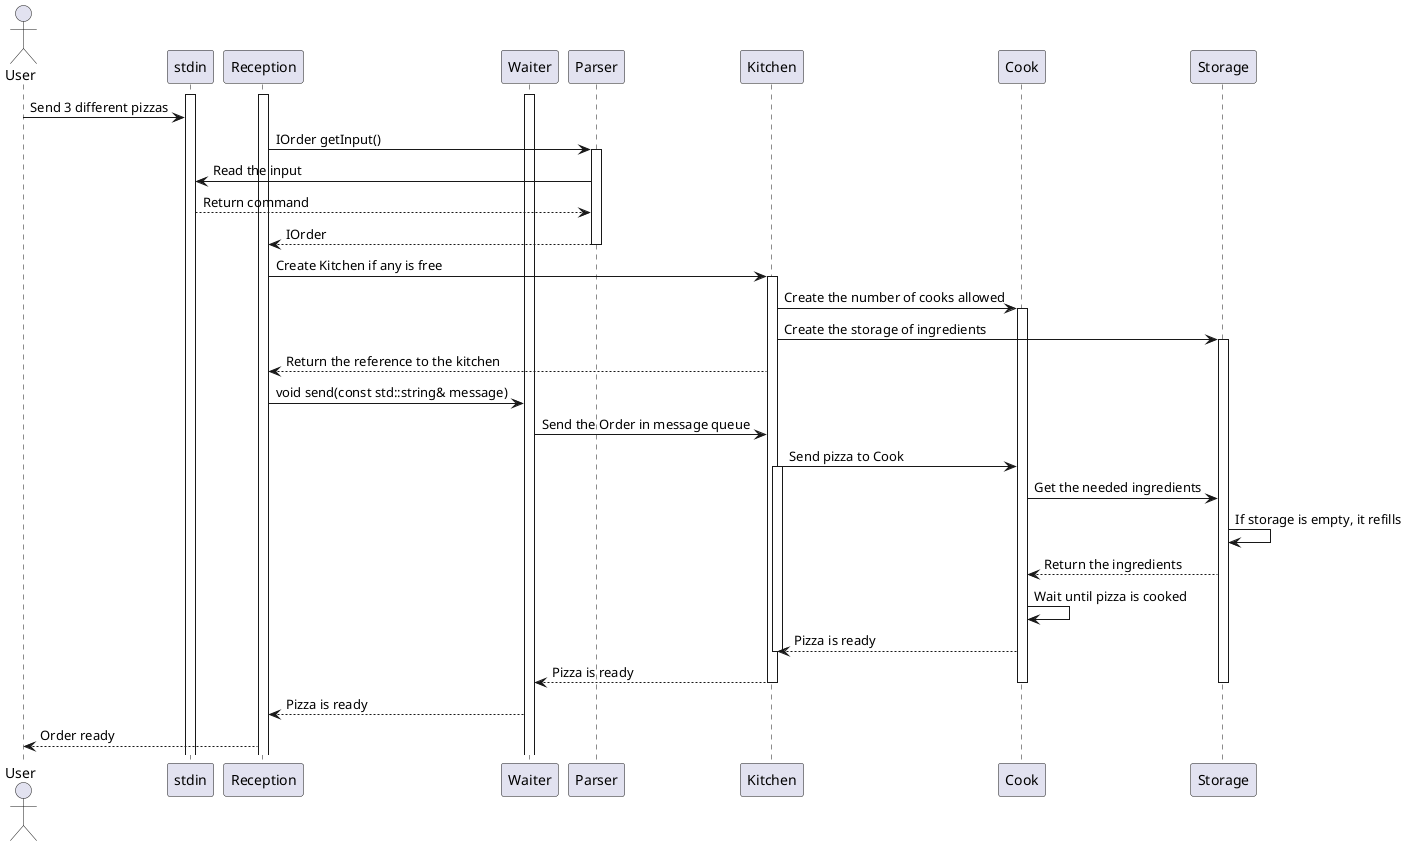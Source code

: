 @startuml plazza

actor User

activate stdin
activate Reception
activate Waiter

User -> stdin: Send 3 different pizzas
Reception -> Parser: IOrder getInput()
activate Parser
Parser -> stdin: Read the input
stdin --> Parser: Return command
return IOrder
deactivate Parser
Reception -> Kitchen: Create Kitchen if any is free
activate Kitchen
Kitchen -> Cook: Create the number of cooks allowed
activate Cook
Kitchen -> Storage: Create the storage of ingredients
activate Storage
Kitchen --> Reception: Return the reference to the kitchen
Reception -> Waiter: void send(const std::string& message)
Waiter -> Kitchen: Send the Order in message queue
Kitchen -> Cook:  Send pizza to Cook
activate Kitchen
Cook -> Storage: Get the needed ingredients
Storage -> Storage: If storage is empty, it refills
Storage --> Cook: Return the ingredients
Cook -> Cook: Wait until pizza is cooked
Cook --> Kitchen: Pizza is ready
deactivate Kitchen
Kitchen --> Waiter: Pizza is ready
deactivate Kitchen
deactivate Cook
deactivate Storage
Waiter --> Reception: Pizza is ready
Reception --> User: Order ready



@endumlæ
